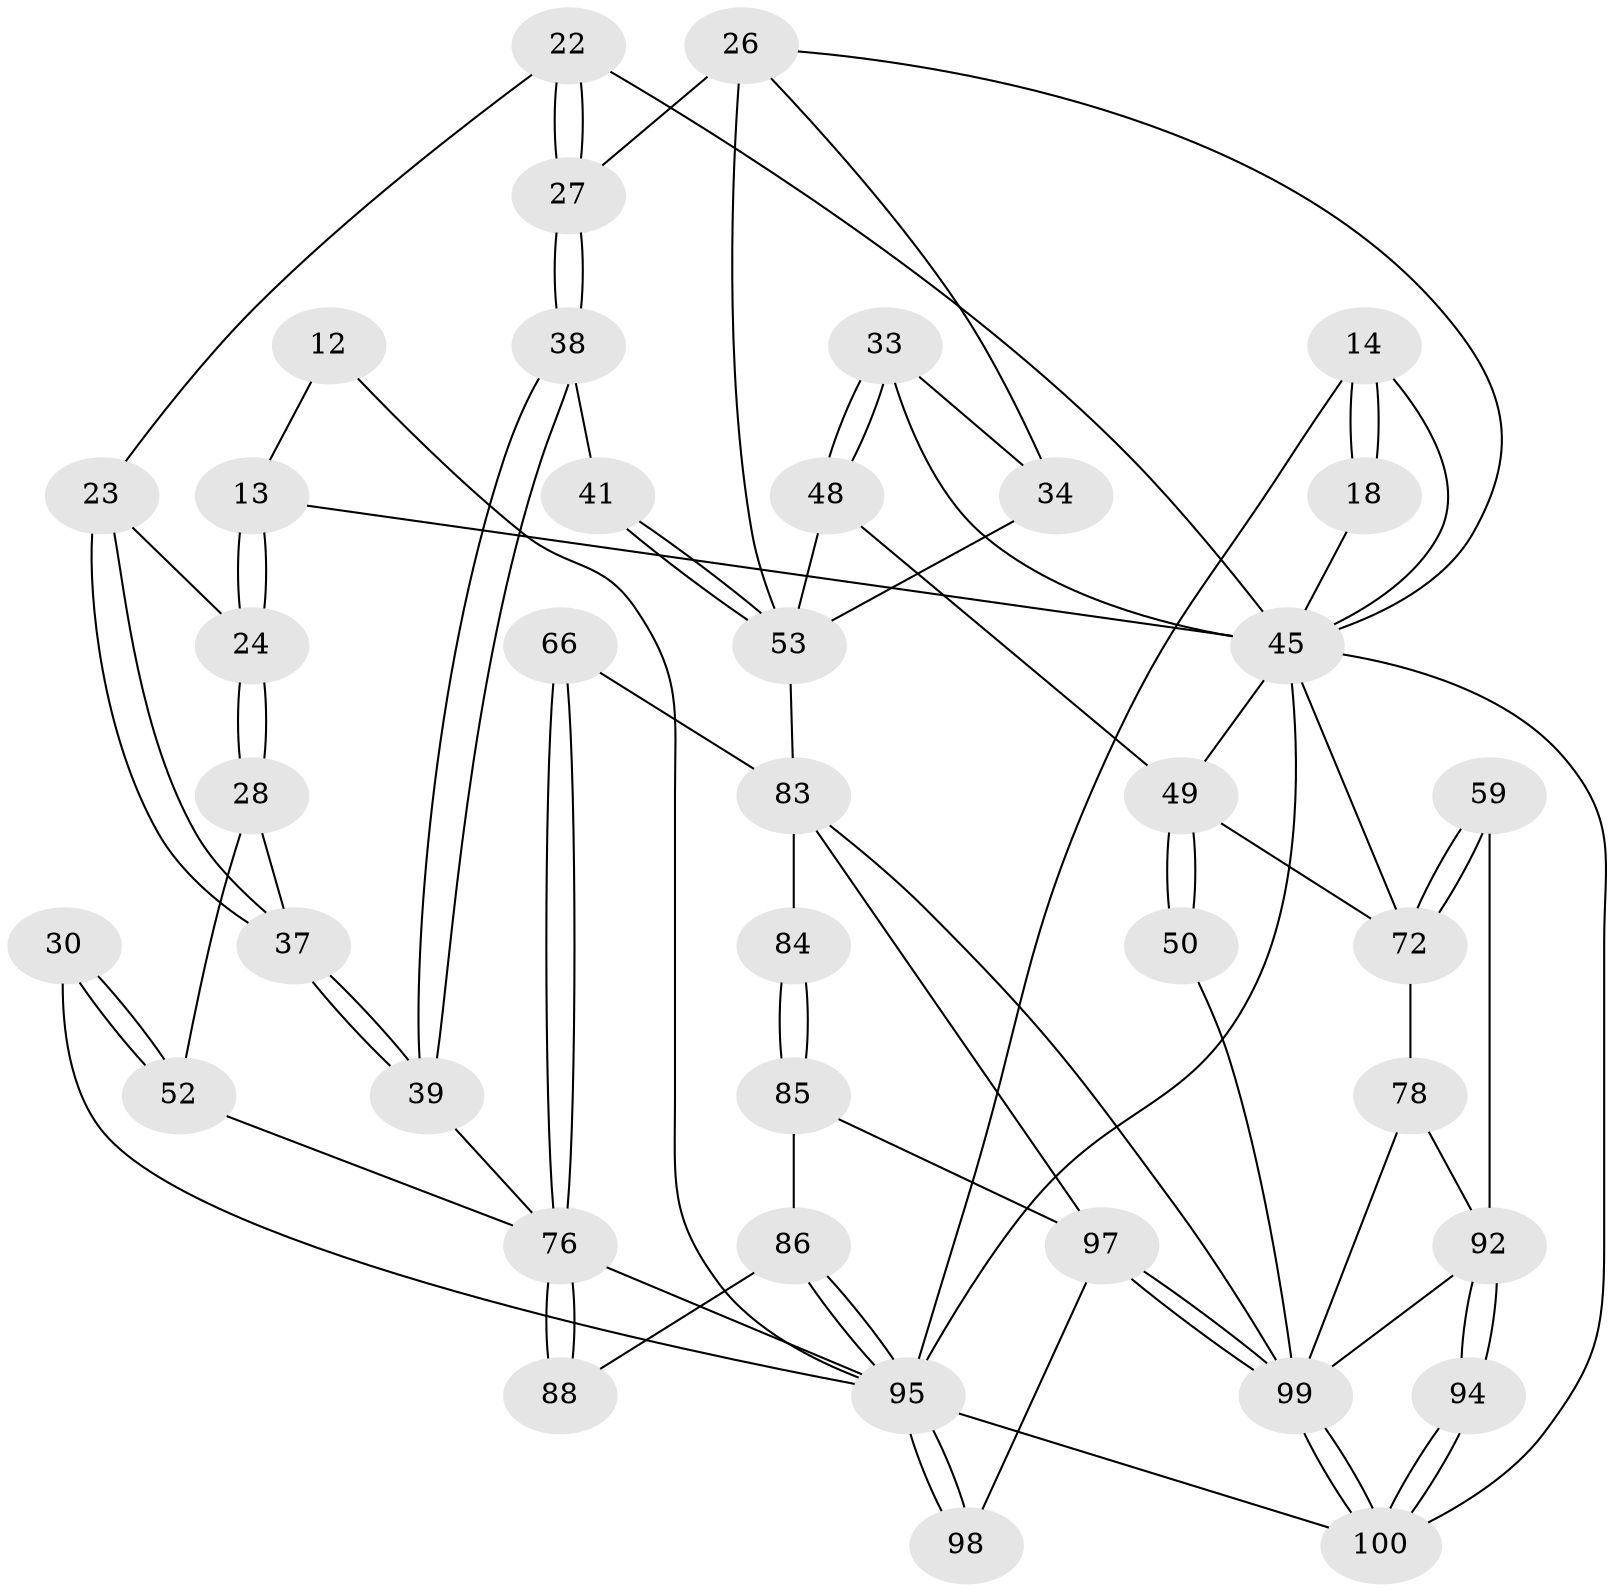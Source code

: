 // original degree distribution, {3: 0.02, 4: 0.22, 5: 0.58, 6: 0.18}
// Generated by graph-tools (version 1.1) at 2025/04/03/04/25 22:04:24]
// undirected, 40 vertices, 90 edges
graph export_dot {
graph [start="1"]
  node [color=gray90,style=filled];
  12 [pos="+0.06099797195993349+0.17164284986707676",super="+8"];
  13 [pos="+0.23929503626006174+0.2756922639003883",super="+7"];
  14 [pos="+0.9625482291877713+0.25452170147563474",super="+9+10"];
  18 [pos="+0.7037313034333297+0.2877980042637282"];
  22 [pos="+0.2837216494960377+0.3004375806207935"];
  23 [pos="+0.24918683806661765+0.2876290528255126"];
  24 [pos="+0.24810131127477378+0.2869202438871685"];
  26 [pos="+0.33618685837036627+0.36237385151228346",super="+25"];
  27 [pos="+0.315031457209053+0.3504002795529499"];
  28 [pos="+0.05853556547182296+0.4136136746895525"];
  30 [pos="+0+0.30890508177031234"];
  33 [pos="+0.5400204092860308+0.5128243791404338"];
  34 [pos="+0.48342949676141705+0.5288556375045156"];
  37 [pos="+0.16328873841195352+0.47030117063247084"];
  38 [pos="+0.23252596144218918+0.5739052744027259"];
  39 [pos="+0.22095812946205132+0.5754230726515641"];
  41 [pos="+0.27722659524230925+0.5897700677825749"];
  45 [pos="+0.929684627895717+0.5157974129982701",super="+16+15+31+32"];
  48 [pos="+0.6332784880239021+0.6072695817556267"];
  49 [pos="+0.7450085320360771+0.6516104278777178",super="+47"];
  50 [pos="+0.7015996932306117+0.6551533965073452"];
  52 [pos="+0+0.523697355145021",super="+44+29"];
  53 [pos="+0.4155312130031842+0.6710905311225612",super="+51+42+40"];
  59 [pos="+0.9631829556603111+0.7526573816496485"];
  66 [pos="+0.22171859236334865+0.791574871087493"];
  72 [pos="+0.9169554803668748+0.7575175850809797",super="+56+54"];
  76 [pos="+0.09531830338248935+0.8613560793199695",super="+74+67+75"];
  78 [pos="+0.7753595141564824+0.8835309950749634",super="+77+73"];
  83 [pos="+0.43013760086365865+0.8196159569346384",super="+65"];
  84 [pos="+0.25060836428778+0.9068936279063062"];
  85 [pos="+0.24556372066851972+0.9587719860154872"];
  86 [pos="+0.09625243312742111+0.9000878968622474"];
  88 [pos="+0.09156001806627743+0.8692404959149085",super="+87"];
  92 [pos="+0.8615636217334397+0.9442882111496624",super="+89+80"];
  94 [pos="+1+0.9488462738806036",super="+57"];
  95 [pos="+0.2542241503431106+1",super="+62+11+4"];
  97 [pos="+0.6354301957906004+1",super="+96"];
  98 [pos="+0.3640528597700155+1"];
  99 [pos="+0.9409830336776968+1",super="+93+90"];
  100 [pos="+1+1",super="+17"];
  12 -- 13 [weight=2];
  12 -- 95 [weight=2];
  13 -- 24;
  13 -- 24;
  13 -- 45;
  14 -- 18 [weight=2];
  14 -- 18;
  14 -- 95 [weight=2];
  14 -- 45;
  18 -- 45;
  22 -- 23;
  22 -- 27;
  22 -- 27;
  22 -- 45;
  23 -- 24;
  23 -- 37;
  23 -- 37;
  24 -- 28;
  24 -- 28;
  26 -- 27;
  26 -- 53;
  26 -- 34;
  26 -- 45;
  27 -- 38;
  27 -- 38;
  28 -- 37;
  28 -- 52;
  30 -- 52 [weight=2];
  30 -- 52;
  30 -- 95;
  33 -- 34;
  33 -- 48;
  33 -- 48;
  33 -- 45;
  34 -- 53;
  37 -- 39;
  37 -- 39;
  38 -- 39;
  38 -- 39;
  38 -- 41;
  39 -- 76;
  41 -- 53 [weight=2];
  41 -- 53;
  45 -- 49 [weight=3];
  45 -- 72;
  45 -- 100;
  45 -- 95;
  48 -- 49;
  48 -- 53;
  49 -- 50 [weight=2];
  49 -- 50;
  49 -- 72;
  50 -- 99;
  52 -- 76 [weight=2];
  53 -- 83;
  59 -- 72 [weight=2];
  59 -- 72;
  59 -- 92;
  66 -- 76 [weight=2];
  66 -- 76;
  66 -- 83;
  72 -- 78 [weight=2];
  76 -- 88 [weight=3];
  76 -- 88;
  76 -- 95;
  78 -- 99 [weight=2];
  78 -- 92 [weight=2];
  83 -- 84 [weight=2];
  83 -- 97;
  83 -- 99;
  84 -- 85;
  84 -- 85;
  85 -- 86;
  85 -- 97;
  86 -- 95;
  86 -- 95;
  86 -- 88;
  92 -- 94 [weight=2];
  92 -- 94;
  92 -- 99;
  94 -- 100 [weight=2];
  94 -- 100;
  95 -- 98;
  95 -- 98;
  95 -- 100 [weight=2];
  97 -- 98 [weight=2];
  97 -- 99 [weight=3];
  97 -- 99;
  99 -- 100;
  99 -- 100;
}
